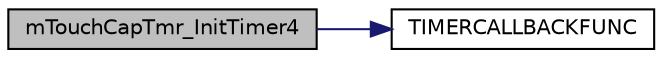 digraph "mTouchCapTmr_InitTimer4"
{
  edge [fontname="Helvetica",fontsize="10",labelfontname="Helvetica",labelfontsize="10"];
  node [fontname="Helvetica",fontsize="10",shape=record];
  rankdir="LR";
  Node1 [label="mTouchCapTmr_InitTimer4",height=0.2,width=0.4,color="black", fillcolor="grey75", style="filled", fontcolor="black"];
  Node1 -> Node2 [color="midnightblue",fontsize="10",style="solid",fontname="Helvetica"];
  Node2 [label="TIMERCALLBACKFUNC",height=0.2,width=0.4,color="black", fillcolor="white", style="filled",URL="$m_touch_cap_tmr_8c.html#a8798188184f69dc0589c35329a8c3a70"];
}
